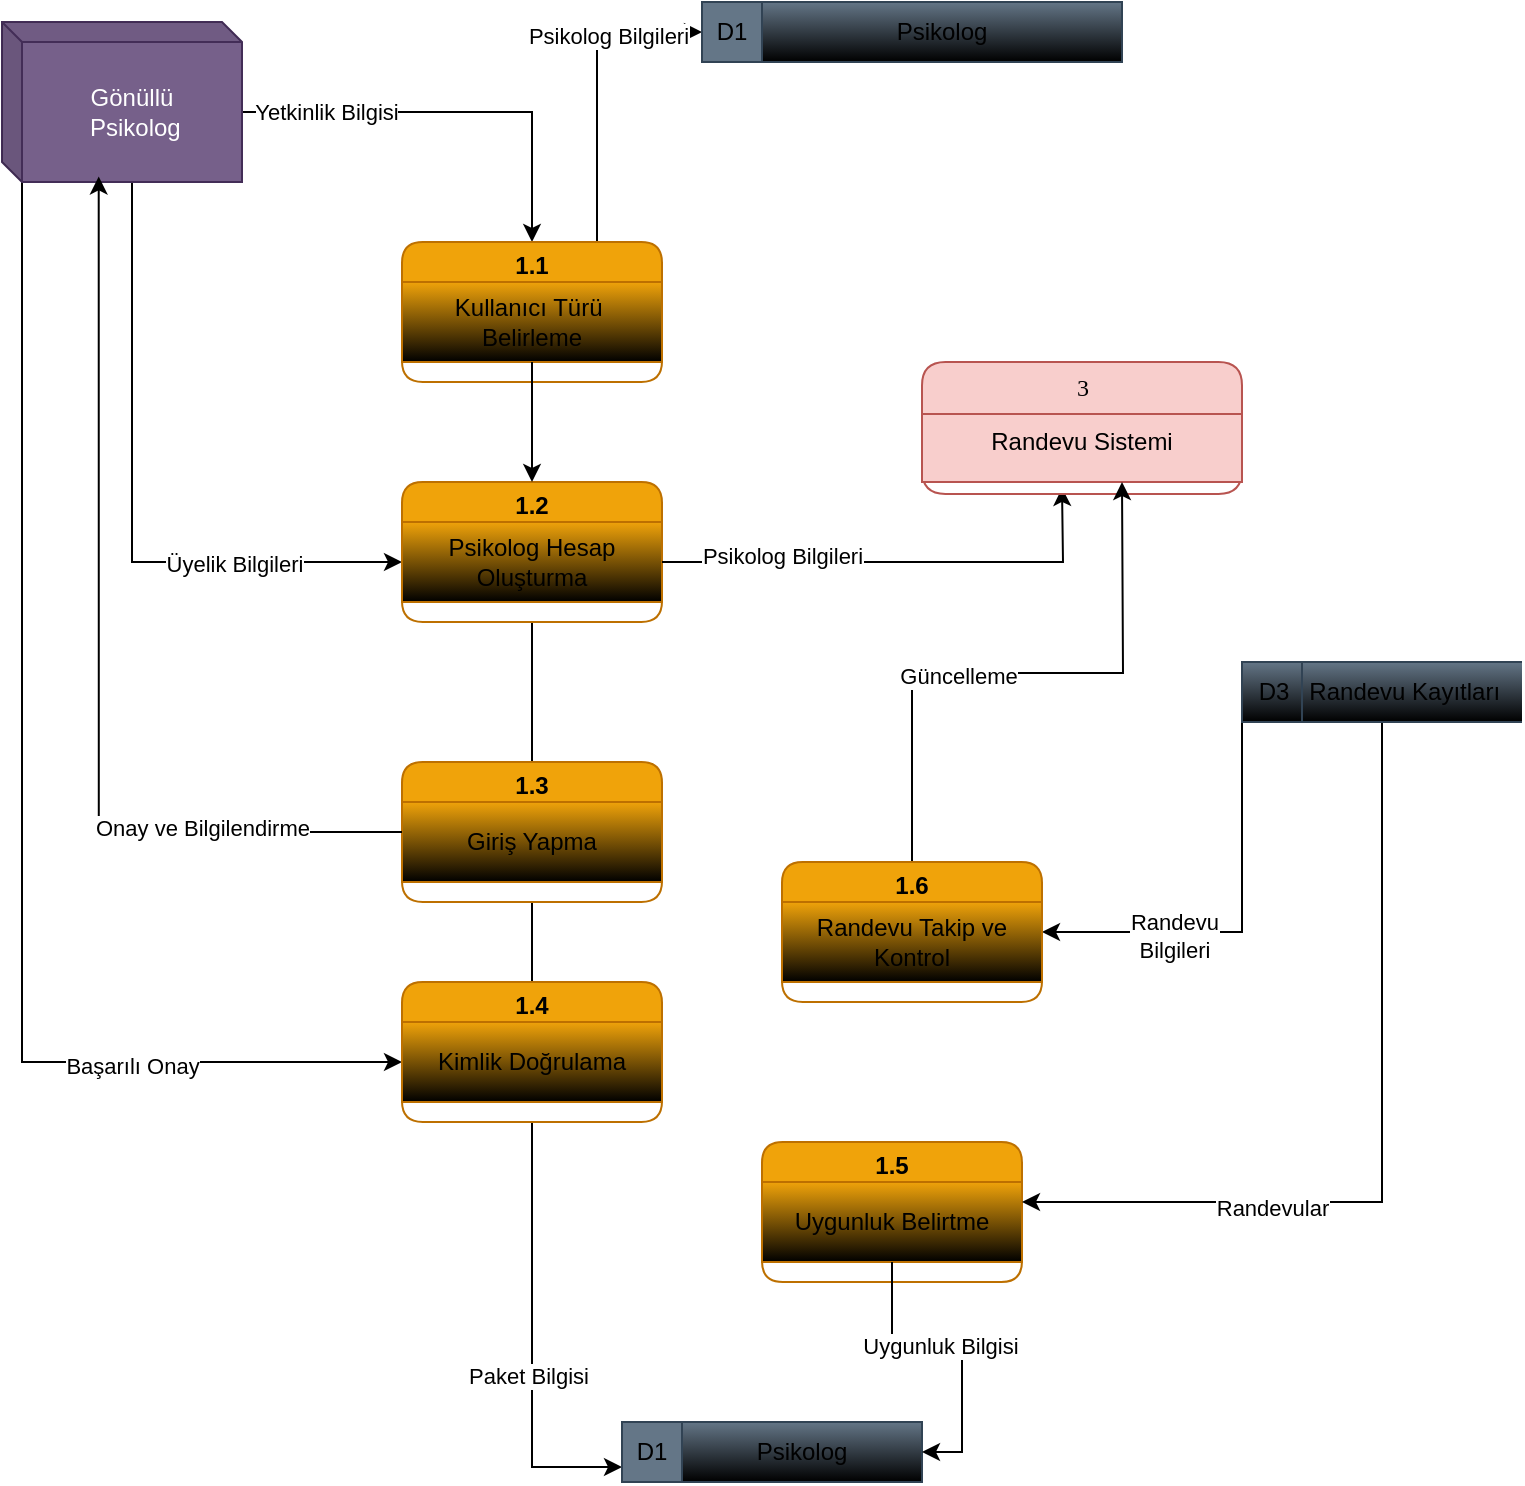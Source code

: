 <mxfile version="27.0.9">
  <diagram name="Sayfa -1" id="SCgy1fowCvYwvfG1P_QU">
    <mxGraphModel dx="1603" dy="917" grid="1" gridSize="10" guides="1" tooltips="1" connect="1" arrows="1" fold="1" page="1" pageScale="1" pageWidth="827" pageHeight="1169" math="0" shadow="0">
      <root>
        <mxCell id="0" />
        <mxCell id="1" parent="0" />
        <mxCell id="TRAJRqdvlzYxqJqyJhvB-1" style="edgeStyle=orthogonalEdgeStyle;rounded=0;orthogonalLoop=1;jettySize=auto;html=1;exitX=0;exitY=0;exitDx=120.0;exitDy=45;exitPerimeter=0;" edge="1" parent="1" source="TRAJRqdvlzYxqJqyJhvB-7" target="TRAJRqdvlzYxqJqyJhvB-10">
          <mxGeometry relative="1" as="geometry" />
        </mxCell>
        <mxCell id="TRAJRqdvlzYxqJqyJhvB-2" value="Yetkinlik Bilgisi" style="edgeLabel;html=1;align=center;verticalAlign=middle;resizable=0;points=[];" vertex="1" connectable="0" parent="TRAJRqdvlzYxqJqyJhvB-1">
          <mxGeometry x="-0.6" relative="1" as="geometry">
            <mxPoint as="offset" />
          </mxGeometry>
        </mxCell>
        <mxCell id="TRAJRqdvlzYxqJqyJhvB-3" style="edgeStyle=orthogonalEdgeStyle;rounded=0;orthogonalLoop=1;jettySize=auto;html=1;exitX=0;exitY=0;exitDx=65;exitDy=80;exitPerimeter=0;entryX=0;entryY=0.5;entryDx=0;entryDy=0;" edge="1" parent="1" source="TRAJRqdvlzYxqJqyJhvB-7" target="TRAJRqdvlzYxqJqyJhvB-16">
          <mxGeometry relative="1" as="geometry" />
        </mxCell>
        <mxCell id="TRAJRqdvlzYxqJqyJhvB-4" value="Üyelik Bilgileri" style="edgeLabel;html=1;align=center;verticalAlign=middle;resizable=0;points=[];" vertex="1" connectable="0" parent="TRAJRqdvlzYxqJqyJhvB-3">
          <mxGeometry x="0.484" y="-1" relative="1" as="geometry">
            <mxPoint as="offset" />
          </mxGeometry>
        </mxCell>
        <mxCell id="TRAJRqdvlzYxqJqyJhvB-5" style="edgeStyle=orthogonalEdgeStyle;rounded=0;orthogonalLoop=1;jettySize=auto;html=1;exitX=0;exitY=0;exitDx=10;exitDy=80;exitPerimeter=0;entryX=0;entryY=0.5;entryDx=0;entryDy=0;" edge="1" parent="1" source="TRAJRqdvlzYxqJqyJhvB-7" target="TRAJRqdvlzYxqJqyJhvB-23">
          <mxGeometry relative="1" as="geometry" />
        </mxCell>
        <mxCell id="TRAJRqdvlzYxqJqyJhvB-6" value="Başarılı Onay" style="edgeLabel;html=1;align=center;verticalAlign=middle;resizable=0;points=[];" vertex="1" connectable="0" parent="TRAJRqdvlzYxqJqyJhvB-5">
          <mxGeometry x="0.57" y="-2" relative="1" as="geometry">
            <mxPoint as="offset" />
          </mxGeometry>
        </mxCell>
        <mxCell id="TRAJRqdvlzYxqJqyJhvB-7" value="Gönüllü&lt;div&gt;&amp;nbsp;Psikolog&lt;/div&gt;" style="shape=cube;whiteSpace=wrap;html=1;boundedLbl=1;backgroundOutline=1;darkOpacity=0.05;darkOpacity2=0.1;size=10;fillColor=#76608a;fontColor=#ffffff;strokeColor=#432D57;" vertex="1" parent="1">
          <mxGeometry x="34" y="150" width="120" height="80" as="geometry" />
        </mxCell>
        <mxCell id="TRAJRqdvlzYxqJqyJhvB-8" style="edgeStyle=orthogonalEdgeStyle;rounded=0;orthogonalLoop=1;jettySize=auto;html=1;exitX=0.75;exitY=0;exitDx=0;exitDy=0;entryX=0;entryY=0.5;entryDx=0;entryDy=0;" edge="1" parent="1" source="TRAJRqdvlzYxqJqyJhvB-10" target="TRAJRqdvlzYxqJqyJhvB-13">
          <mxGeometry relative="1" as="geometry" />
        </mxCell>
        <mxCell id="TRAJRqdvlzYxqJqyJhvB-9" value="Psikolog Bilgileri" style="edgeLabel;html=1;align=center;verticalAlign=middle;resizable=0;points=[];" vertex="1" connectable="0" parent="TRAJRqdvlzYxqJqyJhvB-8">
          <mxGeometry x="0.315" y="-5" relative="1" as="geometry">
            <mxPoint as="offset" />
          </mxGeometry>
        </mxCell>
        <mxCell id="TRAJRqdvlzYxqJqyJhvB-10" value="1.1" style="swimlane;whiteSpace=wrap;html=1;rounded=1;fillColor=#f0a30a;fontColor=#000000;strokeColor=#BD7000;" vertex="1" parent="1">
          <mxGeometry x="234" y="260" width="130" height="70" as="geometry" />
        </mxCell>
        <mxCell id="TRAJRqdvlzYxqJqyJhvB-11" value="Kullanıcı Türü&amp;nbsp;&lt;div&gt;Belirleme&lt;/div&gt;" style="whiteSpace=wrap;html=1;fillColor=#f0a30a;fontColor=#000000;strokeColor=#BD7000;gradientColor=default;" vertex="1" parent="TRAJRqdvlzYxqJqyJhvB-10">
          <mxGeometry y="20" width="130" height="40" as="geometry" />
        </mxCell>
        <mxCell id="TRAJRqdvlzYxqJqyJhvB-12" value="&lt;font style=&quot;color: rgb(0, 0, 0);&quot;&gt;Psikolog&lt;/font&gt;" style="rounded=0;whiteSpace=wrap;html=1;fillColor=#647687;fontColor=#ffffff;strokeColor=#314354;gradientColor=default;" vertex="1" parent="1">
          <mxGeometry x="414" y="140" width="180" height="30" as="geometry" />
        </mxCell>
        <mxCell id="TRAJRqdvlzYxqJqyJhvB-13" value="&lt;font style=&quot;color: rgb(0, 0, 0);&quot;&gt;D1&lt;/font&gt;" style="rounded=0;whiteSpace=wrap;html=1;fillColor=#647687;fontColor=#ffffff;strokeColor=#314354;" vertex="1" parent="1">
          <mxGeometry x="384" y="140" width="30" height="30" as="geometry" />
        </mxCell>
        <mxCell id="TRAJRqdvlzYxqJqyJhvB-14" value="" style="edgeStyle=none;rounded=0;orthogonalLoop=1;jettySize=auto;html=1;" edge="1" parent="1" source="TRAJRqdvlzYxqJqyJhvB-15" target="TRAJRqdvlzYxqJqyJhvB-19">
          <mxGeometry relative="1" as="geometry" />
        </mxCell>
        <mxCell id="TRAJRqdvlzYxqJqyJhvB-15" value="1.2" style="swimlane;whiteSpace=wrap;html=1;rounded=1;fillColor=#f0a30a;fontColor=#000000;strokeColor=#BD7000;" vertex="1" parent="1">
          <mxGeometry x="234" y="380" width="130" height="70" as="geometry" />
        </mxCell>
        <mxCell id="TRAJRqdvlzYxqJqyJhvB-16" value="Psikolog Hesap Oluşturma" style="whiteSpace=wrap;html=1;fillColor=#f0a30a;fontColor=#000000;strokeColor=#BD7000;gradientColor=default;" vertex="1" parent="TRAJRqdvlzYxqJqyJhvB-15">
          <mxGeometry y="20" width="130" height="40" as="geometry" />
        </mxCell>
        <mxCell id="TRAJRqdvlzYxqJqyJhvB-17" value="" style="edgeStyle=none;rounded=0;orthogonalLoop=1;jettySize=auto;html=1;" edge="1" parent="1" source="TRAJRqdvlzYxqJqyJhvB-18" target="TRAJRqdvlzYxqJqyJhvB-23">
          <mxGeometry relative="1" as="geometry" />
        </mxCell>
        <mxCell id="TRAJRqdvlzYxqJqyJhvB-18" value="1.3" style="swimlane;whiteSpace=wrap;html=1;rounded=1;fillColor=#f0a30a;fontColor=#000000;strokeColor=#BD7000;" vertex="1" parent="1">
          <mxGeometry x="234" y="520" width="130" height="70" as="geometry" />
        </mxCell>
        <mxCell id="TRAJRqdvlzYxqJqyJhvB-19" value="Giriş Yapma" style="whiteSpace=wrap;html=1;fillColor=#f0a30a;fontColor=#000000;strokeColor=#BD7000;gradientColor=default;" vertex="1" parent="TRAJRqdvlzYxqJqyJhvB-18">
          <mxGeometry y="20" width="130" height="40" as="geometry" />
        </mxCell>
        <mxCell id="TRAJRqdvlzYxqJqyJhvB-20" style="edgeStyle=orthogonalEdgeStyle;rounded=0;orthogonalLoop=1;jettySize=auto;html=1;exitX=0.5;exitY=1;exitDx=0;exitDy=0;entryX=0;entryY=0.75;entryDx=0;entryDy=0;" edge="1" parent="1" source="TRAJRqdvlzYxqJqyJhvB-22" target="TRAJRqdvlzYxqJqyJhvB-27">
          <mxGeometry relative="1" as="geometry" />
        </mxCell>
        <mxCell id="TRAJRqdvlzYxqJqyJhvB-21" value="Paket Bilgisi" style="edgeLabel;html=1;align=center;verticalAlign=middle;resizable=0;points=[];" vertex="1" connectable="0" parent="TRAJRqdvlzYxqJqyJhvB-20">
          <mxGeometry x="0.162" y="-2" relative="1" as="geometry">
            <mxPoint as="offset" />
          </mxGeometry>
        </mxCell>
        <mxCell id="TRAJRqdvlzYxqJqyJhvB-22" value="1.4" style="swimlane;whiteSpace=wrap;html=1;rounded=1;fillColor=#f0a30a;fontColor=#000000;strokeColor=#BD7000;" vertex="1" parent="1">
          <mxGeometry x="234" y="630" width="130" height="70" as="geometry" />
        </mxCell>
        <mxCell id="TRAJRqdvlzYxqJqyJhvB-23" value="Kimlik Doğrulama" style="whiteSpace=wrap;html=1;fillColor=#f0a30a;fontColor=#000000;strokeColor=#BD7000;gradientColor=default;" vertex="1" parent="TRAJRqdvlzYxqJqyJhvB-22">
          <mxGeometry y="20" width="130" height="40" as="geometry" />
        </mxCell>
        <mxCell id="TRAJRqdvlzYxqJqyJhvB-24" style="edgeStyle=orthogonalEdgeStyle;rounded=0;orthogonalLoop=1;jettySize=auto;html=1;exitX=0;exitY=0.5;exitDx=0;exitDy=0;entryX=0.403;entryY=0.965;entryDx=0;entryDy=0;entryPerimeter=0;" edge="1" parent="1" source="TRAJRqdvlzYxqJqyJhvB-18" target="TRAJRqdvlzYxqJqyJhvB-7">
          <mxGeometry relative="1" as="geometry" />
        </mxCell>
        <mxCell id="TRAJRqdvlzYxqJqyJhvB-25" value="Onay ve Bilgilendirme" style="edgeLabel;html=1;align=center;verticalAlign=middle;resizable=0;points=[];" vertex="1" connectable="0" parent="TRAJRqdvlzYxqJqyJhvB-24">
          <mxGeometry x="-0.583" y="-2" relative="1" as="geometry">
            <mxPoint as="offset" />
          </mxGeometry>
        </mxCell>
        <mxCell id="TRAJRqdvlzYxqJqyJhvB-26" value="&lt;font style=&quot;color: rgb(0, 0, 0);&quot;&gt;Psikolog&lt;/font&gt;" style="rounded=0;whiteSpace=wrap;html=1;fillColor=#647687;fontColor=#ffffff;strokeColor=#314354;gradientColor=default;" vertex="1" parent="1">
          <mxGeometry x="374" y="850" width="120" height="30" as="geometry" />
        </mxCell>
        <mxCell id="TRAJRqdvlzYxqJqyJhvB-27" value="&lt;font style=&quot;color: rgb(0, 0, 0);&quot;&gt;D1&lt;/font&gt;" style="rounded=0;whiteSpace=wrap;html=1;fillColor=#647687;fontColor=#ffffff;strokeColor=#314354;" vertex="1" parent="1">
          <mxGeometry x="344" y="850" width="30" height="30" as="geometry" />
        </mxCell>
        <mxCell id="TRAJRqdvlzYxqJqyJhvB-28" style="edgeStyle=orthogonalEdgeStyle;rounded=0;orthogonalLoop=1;jettySize=auto;html=1;exitX=1;exitY=0.5;exitDx=0;exitDy=0;entryX=0;entryY=0.5;entryDx=0;entryDy=0;" edge="1" parent="1" source="TRAJRqdvlzYxqJqyJhvB-16">
          <mxGeometry relative="1" as="geometry">
            <mxPoint x="564" y="383.0" as="targetPoint" />
          </mxGeometry>
        </mxCell>
        <mxCell id="TRAJRqdvlzYxqJqyJhvB-29" value="Psikolog Bilgileri" style="edgeLabel;html=1;align=center;verticalAlign=middle;resizable=0;points=[];" vertex="1" connectable="0" parent="TRAJRqdvlzYxqJqyJhvB-28">
          <mxGeometry x="-0.494" y="3" relative="1" as="geometry">
            <mxPoint as="offset" />
          </mxGeometry>
        </mxCell>
        <mxCell id="TRAJRqdvlzYxqJqyJhvB-30" value="" style="edgeStyle=none;rounded=0;orthogonalLoop=1;jettySize=auto;html=1;entryX=0.5;entryY=0;entryDx=0;entryDy=0;" edge="1" parent="1" source="TRAJRqdvlzYxqJqyJhvB-11" target="TRAJRqdvlzYxqJqyJhvB-15">
          <mxGeometry relative="1" as="geometry" />
        </mxCell>
        <mxCell id="TRAJRqdvlzYxqJqyJhvB-31" value="1.5" style="swimlane;whiteSpace=wrap;html=1;rounded=1;fillColor=#f0a30a;fontColor=#000000;strokeColor=#BD7000;startSize=23;" vertex="1" parent="1">
          <mxGeometry x="414" y="710" width="130" height="70" as="geometry" />
        </mxCell>
        <mxCell id="TRAJRqdvlzYxqJqyJhvB-32" value="Uygunluk Belirtme" style="whiteSpace=wrap;html=1;fillColor=#f0a30a;fontColor=#000000;strokeColor=#BD7000;gradientColor=default;" vertex="1" parent="TRAJRqdvlzYxqJqyJhvB-31">
          <mxGeometry y="20" width="130" height="40" as="geometry" />
        </mxCell>
        <mxCell id="TRAJRqdvlzYxqJqyJhvB-33" value="&lt;font style=&quot;vertical-align: inherit;&quot;&gt;&lt;font style=&quot;vertical-align: inherit; color: rgb(0, 0, 0);&quot;&gt;3&lt;/font&gt;&lt;/font&gt;" style="swimlane;html=1;fontStyle=0;childLayout=stackLayout;horizontal=1;startSize=26;fillColor=#f8cecc;horizontalStack=0;resizeParent=1;resizeLast=0;collapsible=1;marginBottom=0;swimlaneFillColor=#ffffff;align=center;rounded=1;shadow=0;comic=0;labelBackgroundColor=none;strokeWidth=1;fontFamily=Verdana;fontSize=12;strokeColor=#b85450;" vertex="1" parent="1">
          <mxGeometry x="494" y="320" width="160" height="66" as="geometry" />
        </mxCell>
        <mxCell id="TRAJRqdvlzYxqJqyJhvB-34" value="&lt;font style=&quot;color: rgb(0, 0, 0);&quot;&gt;Randevu Sistemi&lt;/font&gt;" style="text;html=1;strokeColor=#b85450;fillColor=#f8cecc;spacingLeft=4;spacingRight=4;whiteSpace=wrap;overflow=hidden;rotatable=0;points=[[0,0.5],[1,0.5]];portConstraint=eastwest;align=center;" vertex="1" parent="TRAJRqdvlzYxqJqyJhvB-33">
          <mxGeometry y="26" width="160" height="34" as="geometry" />
        </mxCell>
        <mxCell id="TRAJRqdvlzYxqJqyJhvB-35" style="edgeStyle=orthogonalEdgeStyle;rounded=0;orthogonalLoop=1;jettySize=auto;html=1;exitX=0.5;exitY=1;exitDx=0;exitDy=0;entryX=1;entryY=0.5;entryDx=0;entryDy=0;" edge="1" parent="1" source="TRAJRqdvlzYxqJqyJhvB-32" target="TRAJRqdvlzYxqJqyJhvB-26">
          <mxGeometry relative="1" as="geometry" />
        </mxCell>
        <mxCell id="TRAJRqdvlzYxqJqyJhvB-36" value="Uygunluk Bilgisi" style="edgeLabel;html=1;align=center;verticalAlign=middle;resizable=0;points=[];" vertex="1" connectable="0" parent="TRAJRqdvlzYxqJqyJhvB-35">
          <mxGeometry x="-0.15" y="-2" relative="1" as="geometry">
            <mxPoint as="offset" />
          </mxGeometry>
        </mxCell>
        <mxCell id="TRAJRqdvlzYxqJqyJhvB-37" style="edgeStyle=orthogonalEdgeStyle;rounded=0;orthogonalLoop=1;jettySize=auto;html=1;exitX=0.5;exitY=1;exitDx=0;exitDy=0;entryX=1;entryY=0.25;entryDx=0;entryDy=0;" edge="1" parent="1" source="TRAJRqdvlzYxqJqyJhvB-41" target="TRAJRqdvlzYxqJqyJhvB-32">
          <mxGeometry relative="1" as="geometry" />
        </mxCell>
        <mxCell id="TRAJRqdvlzYxqJqyJhvB-38" value="Randevular" style="edgeLabel;html=1;align=center;verticalAlign=middle;resizable=0;points=[];" vertex="1" connectable="0" parent="TRAJRqdvlzYxqJqyJhvB-37">
          <mxGeometry x="0.404" y="3" relative="1" as="geometry">
            <mxPoint as="offset" />
          </mxGeometry>
        </mxCell>
        <mxCell id="TRAJRqdvlzYxqJqyJhvB-39" style="edgeStyle=orthogonalEdgeStyle;rounded=0;orthogonalLoop=1;jettySize=auto;html=1;exitX=0;exitY=1;exitDx=0;exitDy=0;entryX=1;entryY=0.5;entryDx=0;entryDy=0;" edge="1" parent="1" source="TRAJRqdvlzYxqJqyJhvB-41" target="TRAJRqdvlzYxqJqyJhvB-44">
          <mxGeometry relative="1" as="geometry" />
        </mxCell>
        <mxCell id="TRAJRqdvlzYxqJqyJhvB-40" value="Randevu&lt;div&gt;Bilgileri&lt;/div&gt;" style="edgeLabel;html=1;align=center;verticalAlign=middle;resizable=0;points=[];" vertex="1" connectable="0" parent="TRAJRqdvlzYxqJqyJhvB-39">
          <mxGeometry x="0.363" y="2" relative="1" as="geometry">
            <mxPoint as="offset" />
          </mxGeometry>
        </mxCell>
        <mxCell id="TRAJRqdvlzYxqJqyJhvB-41" value="&lt;font style=&quot;vertical-align: inherit;&quot;&gt;&lt;font style=&quot;vertical-align: inherit; color: rgb(0, 0, 0);&quot;&gt;&amp;nbsp;D3&amp;nbsp; &amp;nbsp;Randevu Kayıtları&lt;/font&gt;&lt;/font&gt;" style="html=1;dashed=0;whiteSpace=wrap;shape=mxgraph.dfd.dataStoreID;align=left;spacingLeft=3;points=[[0,0],[0.5,0],[1,0],[0,0.5],[1,0.5],[0,1],[0.5,1],[1,1]];fillColor=#647687;strokeColor=#314354;fontColor=#ffffff;gradientColor=default;" vertex="1" parent="1">
          <mxGeometry x="654" y="470" width="140" height="30" as="geometry" />
        </mxCell>
        <mxCell id="TRAJRqdvlzYxqJqyJhvB-42" style="edgeStyle=orthogonalEdgeStyle;rounded=0;orthogonalLoop=1;jettySize=auto;html=1;exitX=0.5;exitY=0;exitDx=0;exitDy=0;" edge="1" parent="1" source="TRAJRqdvlzYxqJqyJhvB-44">
          <mxGeometry relative="1" as="geometry">
            <mxPoint x="594" y="380" as="targetPoint" />
          </mxGeometry>
        </mxCell>
        <mxCell id="TRAJRqdvlzYxqJqyJhvB-43" value="Güncelleme" style="edgeLabel;html=1;align=center;verticalAlign=middle;resizable=0;points=[];" vertex="1" connectable="0" parent="TRAJRqdvlzYxqJqyJhvB-42">
          <mxGeometry x="-0.209" y="-1" relative="1" as="geometry">
            <mxPoint as="offset" />
          </mxGeometry>
        </mxCell>
        <mxCell id="TRAJRqdvlzYxqJqyJhvB-44" value="1.6" style="swimlane;whiteSpace=wrap;html=1;rounded=1;fillColor=#f0a30a;fontColor=#000000;strokeColor=#BD7000;startSize=23;" vertex="1" parent="1">
          <mxGeometry x="424" y="570" width="130" height="70" as="geometry" />
        </mxCell>
        <mxCell id="TRAJRqdvlzYxqJqyJhvB-45" value="Randevu Takip ve Kontrol" style="whiteSpace=wrap;html=1;fillColor=#f0a30a;fontColor=#000000;strokeColor=#BD7000;gradientColor=default;" vertex="1" parent="TRAJRqdvlzYxqJqyJhvB-44">
          <mxGeometry y="20" width="130" height="40" as="geometry" />
        </mxCell>
      </root>
    </mxGraphModel>
  </diagram>
</mxfile>
